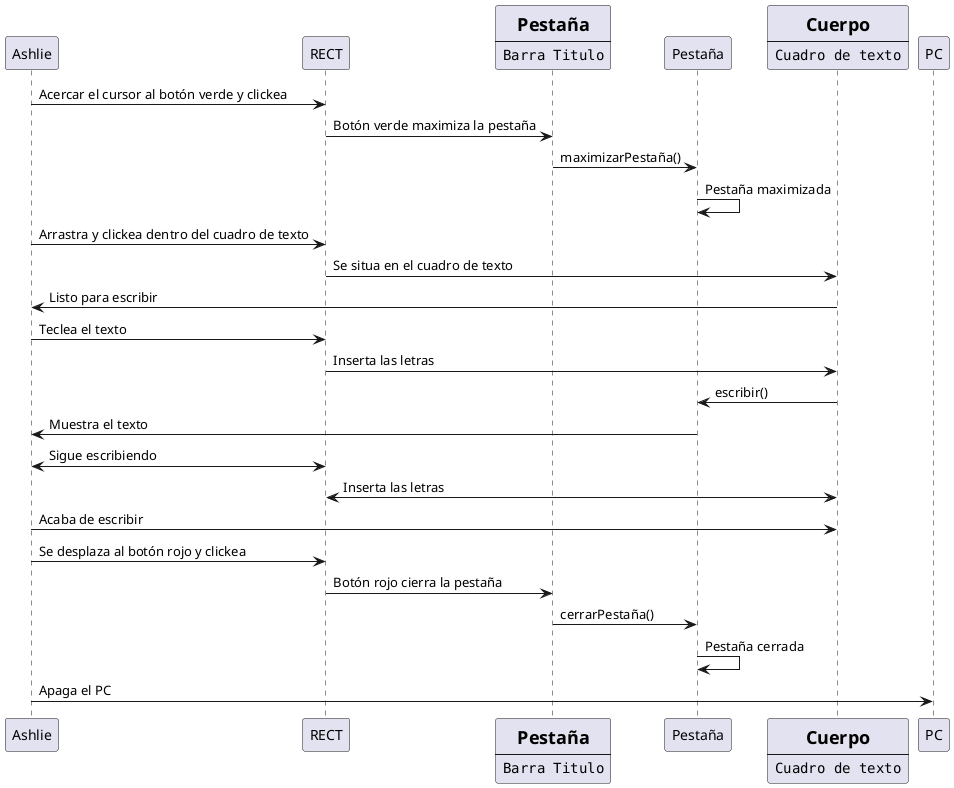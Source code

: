 @startuml
'https://plantuml.com/sequence-diagram

participant Ashlie

participant RECT



participant PartTitulo [
    =Pestaña
    ----
    ""Barra Titulo""
]

participant Pestaña

participant PartTexto [
    =Cuerpo
    ----
    ""Cuadro de texto""
]

participant PC



Ashlie -> RECT : Acercar el cursor al botón verde y clickea
RECT -> PartTitulo : Botón verde maximiza la pestaña
PartTitulo -> Pestaña : maximizarPestaña()
Pestaña -> Pestaña : Pestaña maximizada

Ashlie -> RECT : Arrastra y clickea dentro del cuadro de texto
RECT -> PartTexto : Se situa en el cuadro de texto
PartTexto -> Ashlie : Listo para escribir
Ashlie -> RECT : Teclea el texto
RECT -> PartTexto : Inserta las letras
PartTexto -> Pestaña : escribir()
Pestaña -> Ashlie : Muestra el texto
Ashlie <-> RECT : Sigue escribiendo
RECT <-> PartTexto :Inserta las letras
Ashlie -> PartTexto : Acaba de escribir
Ashlie -> RECT : Se desplaza al botón rojo y clickea
RECT -> PartTitulo : Botón rojo cierra la pestaña
PartTitulo -> Pestaña : cerrarPestaña()
Pestaña -> Pestaña : Pestaña cerrada
Ashlie -> PC : Apaga el PC

@enduml